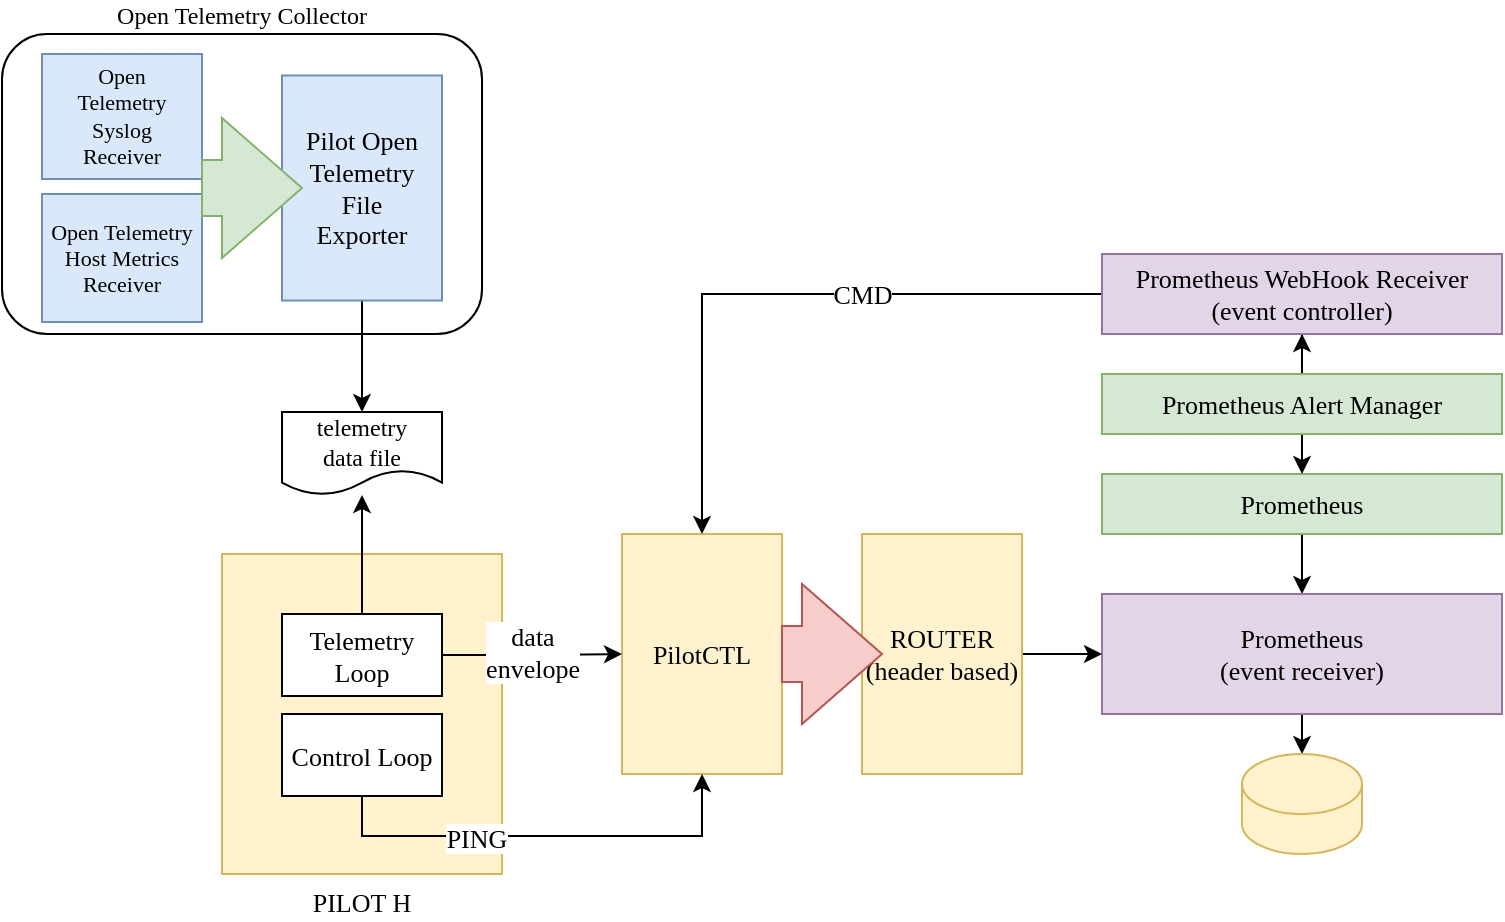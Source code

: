 <mxfile version="19.0.3" type="device"><diagram id="_mUTx1Qh6k1F5OyqRYpt" name="Page-1"><mxGraphModel dx="778" dy="524" grid="1" gridSize="10" guides="1" tooltips="1" connect="1" arrows="1" fold="1" page="1" pageScale="1" pageWidth="1169" pageHeight="827" math="0" shadow="0"><root><mxCell id="0"/><mxCell id="1" parent="0"/><mxCell id="NHj7xkXri-4pGRqQr9_7-7" value="Open Telemetry Collector" style="rounded=1;whiteSpace=wrap;html=1;fontFamily=Comic Sans MS;labelPosition=center;verticalLabelPosition=top;align=center;verticalAlign=bottom;" vertex="1" parent="1"><mxGeometry x="200" y="204" width="240" height="150" as="geometry"/></mxCell><mxCell id="XoOoSEFYXt-52EfQb45m-16" value="PILOT H" style="rounded=0;whiteSpace=wrap;html=1;fontFamily=Comic Sans MS;fontSize=13;labelPosition=center;verticalLabelPosition=bottom;align=center;verticalAlign=top;fillColor=#fff2cc;strokeColor=#d6b656;" parent="1" vertex="1"><mxGeometry x="310" y="464" width="140" height="160" as="geometry"/></mxCell><mxCell id="XoOoSEFYXt-52EfQb45m-2" value="PilotCTL" style="rounded=0;whiteSpace=wrap;html=1;fontFamily=Comic Sans MS;fontSize=13;fillColor=#fff2cc;strokeColor=#d6b656;" parent="1" vertex="1"><mxGeometry x="510" y="454" width="80" height="120" as="geometry"/></mxCell><mxCell id="XoOoSEFYXt-52EfQb45m-5" value="Open&lt;br style=&quot;font-size: 11px;&quot;&gt;Telemetry&lt;br style=&quot;font-size: 11px;&quot;&gt;Syslog&lt;br style=&quot;font-size: 11px;&quot;&gt;Receiver" style="rounded=0;whiteSpace=wrap;html=1;fontFamily=Comic Sans MS;fontSize=11;fillColor=#dae8fc;strokeColor=#6c8ebf;" parent="1" vertex="1"><mxGeometry x="220.0" y="214" width="80" height="62.5" as="geometry"/></mxCell><mxCell id="XoOoSEFYXt-52EfQb45m-7" style="edgeStyle=orthogonalEdgeStyle;rounded=0;orthogonalLoop=1;jettySize=auto;html=1;exitX=1;exitY=0.5;exitDx=0;exitDy=0;entryX=0;entryY=0.5;entryDx=0;entryDy=0;fontFamily=Comic Sans MS;fontSize=13;" parent="1" source="NHj7xkXri-4pGRqQr9_7-1" target="XoOoSEFYXt-52EfQb45m-2" edge="1"><mxGeometry relative="1" as="geometry"/></mxCell><mxCell id="XoOoSEFYXt-52EfQb45m-19" value="data&lt;br&gt;envelope" style="edgeLabel;html=1;align=center;verticalAlign=middle;resizable=0;points=[];fontFamily=Comic Sans MS;fontSize=13;" parent="XoOoSEFYXt-52EfQb45m-7" vertex="1" connectable="0"><mxGeometry x="0.004" y="1" relative="1" as="geometry"><mxPoint as="offset"/></mxGeometry></mxCell><mxCell id="NHj7xkXri-4pGRqQr9_7-3" style="edgeStyle=orthogonalEdgeStyle;rounded=0;orthogonalLoop=1;jettySize=auto;html=1;exitX=0.5;exitY=1;exitDx=0;exitDy=0;entryX=0.5;entryY=0;entryDx=0;entryDy=0;fontFamily=Comic Sans MS;" edge="1" parent="1" source="XoOoSEFYXt-52EfQb45m-6" target="NHj7xkXri-4pGRqQr9_7-2"><mxGeometry relative="1" as="geometry"/></mxCell><mxCell id="XoOoSEFYXt-52EfQb45m-6" value="Pilot Open&lt;br&gt;Telemetry&lt;br&gt;File&lt;br style=&quot;font-size: 13px;&quot;&gt;Exporter" style="rounded=0;whiteSpace=wrap;html=1;fontFamily=Comic Sans MS;fontSize=13;fillColor=#dae8fc;strokeColor=#6c8ebf;" parent="1" vertex="1"><mxGeometry x="340" y="224.75" width="80" height="112.5" as="geometry"/></mxCell><mxCell id="XoOoSEFYXt-52EfQb45m-22" style="edgeStyle=orthogonalEdgeStyle;rounded=0;orthogonalLoop=1;jettySize=auto;html=1;exitX=0.5;exitY=1;exitDx=0;exitDy=0;fontFamily=Comic Sans MS;fontSize=13;" parent="1" source="XoOoSEFYXt-52EfQb45m-9" target="XoOoSEFYXt-52EfQb45m-10" edge="1"><mxGeometry relative="1" as="geometry"/></mxCell><mxCell id="XoOoSEFYXt-52EfQb45m-9" value="Prometheus" style="rounded=0;whiteSpace=wrap;html=1;fontFamily=Comic Sans MS;fontSize=13;fillColor=#d5e8d4;strokeColor=#82b366;" parent="1" vertex="1"><mxGeometry x="750" y="424" width="200" height="30" as="geometry"/></mxCell><mxCell id="XoOoSEFYXt-52EfQb45m-24" style="edgeStyle=orthogonalEdgeStyle;rounded=0;orthogonalLoop=1;jettySize=auto;html=1;exitX=0.5;exitY=1;exitDx=0;exitDy=0;entryX=0.5;entryY=0;entryDx=0;entryDy=0;entryPerimeter=0;fontFamily=Comic Sans MS;fontSize=13;" parent="1" source="XoOoSEFYXt-52EfQb45m-10" target="XoOoSEFYXt-52EfQb45m-23" edge="1"><mxGeometry relative="1" as="geometry"/></mxCell><mxCell id="XoOoSEFYXt-52EfQb45m-10" value="Prometheus&lt;br style=&quot;font-size: 13px;&quot;&gt;(event receiver)" style="rounded=0;whiteSpace=wrap;html=1;fontFamily=Comic Sans MS;fontSize=13;fillColor=#e1d5e7;strokeColor=#9673a6;" parent="1" vertex="1"><mxGeometry x="750" y="484" width="200" height="60" as="geometry"/></mxCell><mxCell id="XoOoSEFYXt-52EfQb45m-11" value="Open Telemetry&lt;br&gt;Host Metrics&lt;br style=&quot;font-size: 11px;&quot;&gt;Receiver" style="rounded=0;whiteSpace=wrap;html=1;fontFamily=Comic Sans MS;fontSize=11;fillColor=#dae8fc;strokeColor=#6c8ebf;" parent="1" vertex="1"><mxGeometry x="220.0" y="284" width="80" height="64" as="geometry"/></mxCell><mxCell id="XoOoSEFYXt-52EfQb45m-13" style="edgeStyle=orthogonalEdgeStyle;rounded=0;orthogonalLoop=1;jettySize=auto;html=1;exitX=1;exitY=0.5;exitDx=0;exitDy=0;entryX=0;entryY=0.5;entryDx=0;entryDy=0;fontFamily=Comic Sans MS;fontSize=13;" parent="1" source="XoOoSEFYXt-52EfQb45m-12" target="XoOoSEFYXt-52EfQb45m-10" edge="1"><mxGeometry relative="1" as="geometry"/></mxCell><mxCell id="XoOoSEFYXt-52EfQb45m-12" value="ROUTER&lt;br&gt;(header based)" style="rounded=0;whiteSpace=wrap;html=1;fontFamily=Comic Sans MS;fontSize=13;fillColor=#fff2cc;strokeColor=#d6b656;" parent="1" vertex="1"><mxGeometry x="630" y="454" width="80" height="120" as="geometry"/></mxCell><mxCell id="XoOoSEFYXt-52EfQb45m-18" style="edgeStyle=orthogonalEdgeStyle;rounded=0;orthogonalLoop=1;jettySize=auto;html=1;exitX=0.5;exitY=1;exitDx=0;exitDy=0;entryX=0.5;entryY=1;entryDx=0;entryDy=0;fontFamily=Comic Sans MS;fontSize=13;" parent="1" source="XoOoSEFYXt-52EfQb45m-17" target="XoOoSEFYXt-52EfQb45m-2" edge="1"><mxGeometry relative="1" as="geometry"><mxPoint x="520" y="704" as="targetPoint"/></mxGeometry></mxCell><mxCell id="XoOoSEFYXt-52EfQb45m-20" value="PING" style="edgeLabel;html=1;align=center;verticalAlign=middle;resizable=0;points=[];fontFamily=Comic Sans MS;fontSize=13;" parent="XoOoSEFYXt-52EfQb45m-18" vertex="1" connectable="0"><mxGeometry x="-0.304" y="-1" relative="1" as="geometry"><mxPoint as="offset"/></mxGeometry></mxCell><mxCell id="XoOoSEFYXt-52EfQb45m-17" value="Control Loop" style="rounded=0;whiteSpace=wrap;html=1;fontFamily=Comic Sans MS;fontSize=13;" parent="1" vertex="1"><mxGeometry x="340" y="544" width="80" height="41" as="geometry"/></mxCell><mxCell id="XoOoSEFYXt-52EfQb45m-23" value="" style="shape=cylinder3;whiteSpace=wrap;html=1;boundedLbl=1;backgroundOutline=1;size=15;fontFamily=Comic Sans MS;fontSize=13;fillColor=#fff2cc;strokeColor=#d6b656;" parent="1" vertex="1"><mxGeometry x="820" y="564" width="60" height="50" as="geometry"/></mxCell><mxCell id="XoOoSEFYXt-52EfQb45m-26" style="edgeStyle=orthogonalEdgeStyle;rounded=0;orthogonalLoop=1;jettySize=auto;html=1;exitX=0.5;exitY=1;exitDx=0;exitDy=0;entryX=0.5;entryY=0;entryDx=0;entryDy=0;fontFamily=Comic Sans MS;fontSize=13;" parent="1" source="XoOoSEFYXt-52EfQb45m-25" target="XoOoSEFYXt-52EfQb45m-9" edge="1"><mxGeometry relative="1" as="geometry"/></mxCell><mxCell id="XoOoSEFYXt-52EfQb45m-28" style="edgeStyle=orthogonalEdgeStyle;rounded=0;orthogonalLoop=1;jettySize=auto;html=1;exitX=0.5;exitY=0;exitDx=0;exitDy=0;fontFamily=Comic Sans MS;fontSize=13;" parent="1" source="XoOoSEFYXt-52EfQb45m-25" target="XoOoSEFYXt-52EfQb45m-27" edge="1"><mxGeometry relative="1" as="geometry"/></mxCell><mxCell id="XoOoSEFYXt-52EfQb45m-25" value="Prometheus Alert Manager" style="rounded=0;whiteSpace=wrap;html=1;fontFamily=Comic Sans MS;fontSize=13;fillColor=#d5e8d4;strokeColor=#82b366;" parent="1" vertex="1"><mxGeometry x="750" y="374" width="200" height="30" as="geometry"/></mxCell><mxCell id="XoOoSEFYXt-52EfQb45m-29" style="edgeStyle=orthogonalEdgeStyle;rounded=0;orthogonalLoop=1;jettySize=auto;html=1;exitX=0;exitY=0.5;exitDx=0;exitDy=0;entryX=0.5;entryY=0;entryDx=0;entryDy=0;fontFamily=Comic Sans MS;fontSize=13;" parent="1" source="XoOoSEFYXt-52EfQb45m-27" target="XoOoSEFYXt-52EfQb45m-2" edge="1"><mxGeometry relative="1" as="geometry"/></mxCell><mxCell id="XoOoSEFYXt-52EfQb45m-30" value="CMD" style="edgeLabel;html=1;align=center;verticalAlign=middle;resizable=0;points=[];fontFamily=Comic Sans MS;fontSize=13;" parent="XoOoSEFYXt-52EfQb45m-29" vertex="1" connectable="0"><mxGeometry x="-0.25" relative="1" as="geometry"><mxPoint as="offset"/></mxGeometry></mxCell><mxCell id="XoOoSEFYXt-52EfQb45m-27" value="Prometheus WebHook Receiver&lt;br&gt;(event controller)" style="rounded=0;whiteSpace=wrap;html=1;fontFamily=Comic Sans MS;fontSize=13;fillColor=#e1d5e7;strokeColor=#9673a6;" parent="1" vertex="1"><mxGeometry x="750" y="314" width="200" height="40" as="geometry"/></mxCell><mxCell id="NHj7xkXri-4pGRqQr9_7-4" style="edgeStyle=orthogonalEdgeStyle;rounded=0;orthogonalLoop=1;jettySize=auto;html=1;exitX=0.5;exitY=0;exitDx=0;exitDy=0;fontFamily=Comic Sans MS;" edge="1" parent="1" source="NHj7xkXri-4pGRqQr9_7-1" target="NHj7xkXri-4pGRqQr9_7-2"><mxGeometry relative="1" as="geometry"/></mxCell><mxCell id="NHj7xkXri-4pGRqQr9_7-1" value="Telemetry&lt;br&gt;Loop" style="rounded=0;whiteSpace=wrap;html=1;fontFamily=Comic Sans MS;fontSize=13;" vertex="1" parent="1"><mxGeometry x="340" y="494" width="80" height="41" as="geometry"/></mxCell><mxCell id="NHj7xkXri-4pGRqQr9_7-2" value="telemetry&lt;br&gt;data file" style="shape=document;whiteSpace=wrap;html=1;boundedLbl=1;fontFamily=Comic Sans MS;" vertex="1" parent="1"><mxGeometry x="340" y="393" width="80" height="41.5" as="geometry"/></mxCell><mxCell id="NHj7xkXri-4pGRqQr9_7-5" value="" style="html=1;shadow=0;dashed=0;align=center;verticalAlign=middle;shape=mxgraph.arrows2.arrow;dy=0.6;dx=40;notch=0;fontFamily=Comic Sans MS;fillColor=#d5e8d4;strokeColor=#82b366;" vertex="1" parent="1"><mxGeometry x="300" y="246" width="50" height="70" as="geometry"/></mxCell><mxCell id="NHj7xkXri-4pGRqQr9_7-6" value="" style="html=1;shadow=0;dashed=0;align=center;verticalAlign=middle;shape=mxgraph.arrows2.arrow;dy=0.6;dx=40;notch=0;fontFamily=Comic Sans MS;fillColor=#f8cecc;strokeColor=#b85450;" vertex="1" parent="1"><mxGeometry x="590" y="479" width="50" height="70" as="geometry"/></mxCell></root></mxGraphModel></diagram></mxfile>